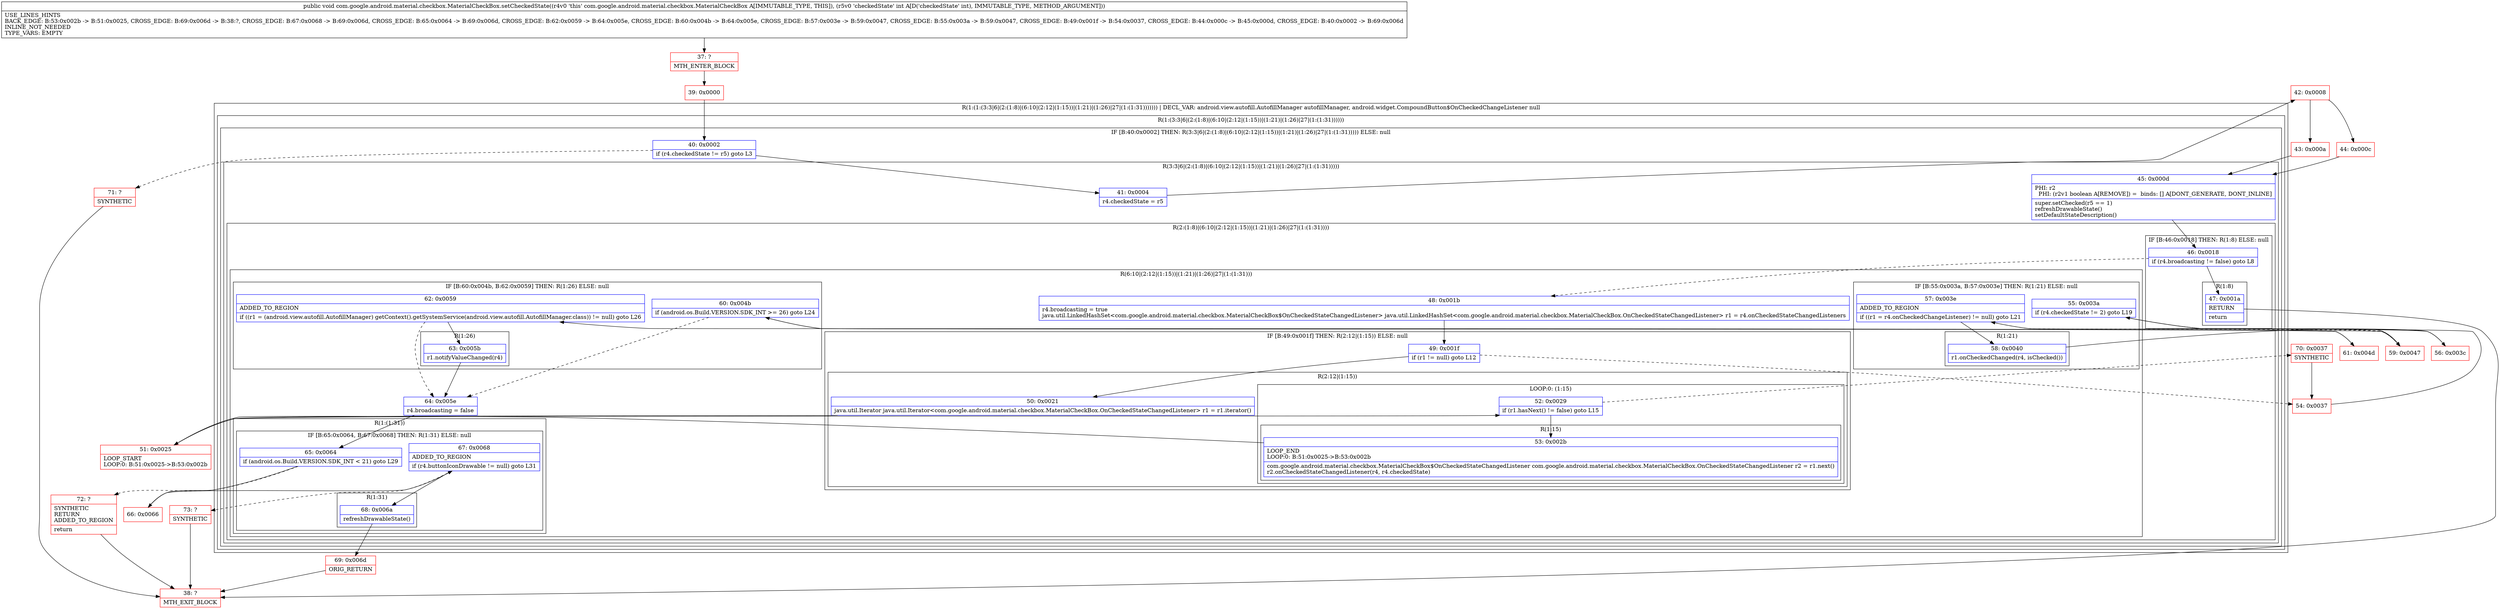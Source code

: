digraph "CFG forcom.google.android.material.checkbox.MaterialCheckBox.setCheckedState(I)V" {
subgraph cluster_Region_1273733350 {
label = "R(1:(1:(3:3|6|(2:(1:8)|(6:10|(2:12|(1:15))|(1:21)|(1:26)|27|(1:(1:31))))))) | DECL_VAR: android.view.autofill.AutofillManager autofillManager, android.widget.CompoundButton$OnCheckedChangeListener null\l";
node [shape=record,color=blue];
subgraph cluster_Region_880807066 {
label = "R(1:(3:3|6|(2:(1:8)|(6:10|(2:12|(1:15))|(1:21)|(1:26)|27|(1:(1:31))))))";
node [shape=record,color=blue];
subgraph cluster_IfRegion_2010688065 {
label = "IF [B:40:0x0002] THEN: R(3:3|6|(2:(1:8)|(6:10|(2:12|(1:15))|(1:21)|(1:26)|27|(1:(1:31))))) ELSE: null";
node [shape=record,color=blue];
Node_40 [shape=record,label="{40\:\ 0x0002|if (r4.checkedState != r5) goto L3\l}"];
subgraph cluster_Region_696560641 {
label = "R(3:3|6|(2:(1:8)|(6:10|(2:12|(1:15))|(1:21)|(1:26)|27|(1:(1:31)))))";
node [shape=record,color=blue];
Node_41 [shape=record,label="{41\:\ 0x0004|r4.checkedState = r5\l}"];
Node_45 [shape=record,label="{45\:\ 0x000d|PHI: r2 \l  PHI: (r2v1 boolean A[REMOVE]) =  binds: [] A[DONT_GENERATE, DONT_INLINE]\l|super.setChecked(r5 == 1)\lrefreshDrawableState()\lsetDefaultStateDescription()\l}"];
subgraph cluster_Region_1073665351 {
label = "R(2:(1:8)|(6:10|(2:12|(1:15))|(1:21)|(1:26)|27|(1:(1:31))))";
node [shape=record,color=blue];
subgraph cluster_IfRegion_196016894 {
label = "IF [B:46:0x0018] THEN: R(1:8) ELSE: null";
node [shape=record,color=blue];
Node_46 [shape=record,label="{46\:\ 0x0018|if (r4.broadcasting != false) goto L8\l}"];
subgraph cluster_Region_957797224 {
label = "R(1:8)";
node [shape=record,color=blue];
Node_47 [shape=record,label="{47\:\ 0x001a|RETURN\l|return\l}"];
}
}
subgraph cluster_Region_523631569 {
label = "R(6:10|(2:12|(1:15))|(1:21)|(1:26)|27|(1:(1:31)))";
node [shape=record,color=blue];
Node_48 [shape=record,label="{48\:\ 0x001b|r4.broadcasting = true\ljava.util.LinkedHashSet\<com.google.android.material.checkbox.MaterialCheckBox$OnCheckedStateChangedListener\> java.util.LinkedHashSet\<com.google.android.material.checkbox.MaterialCheckBox.OnCheckedStateChangedListener\> r1 = r4.onCheckedStateChangedListeners\l}"];
subgraph cluster_IfRegion_1218329073 {
label = "IF [B:49:0x001f] THEN: R(2:12|(1:15)) ELSE: null";
node [shape=record,color=blue];
Node_49 [shape=record,label="{49\:\ 0x001f|if (r1 != null) goto L12\l}"];
subgraph cluster_Region_1328612362 {
label = "R(2:12|(1:15))";
node [shape=record,color=blue];
Node_50 [shape=record,label="{50\:\ 0x0021|java.util.Iterator java.util.Iterator\<com.google.android.material.checkbox.MaterialCheckBox.OnCheckedStateChangedListener\> r1 = r1.iterator()\l}"];
subgraph cluster_LoopRegion_249549005 {
label = "LOOP:0: (1:15)";
node [shape=record,color=blue];
Node_52 [shape=record,label="{52\:\ 0x0029|if (r1.hasNext() != false) goto L15\l}"];
subgraph cluster_Region_1040472500 {
label = "R(1:15)";
node [shape=record,color=blue];
Node_53 [shape=record,label="{53\:\ 0x002b|LOOP_END\lLOOP:0: B:51:0x0025\-\>B:53:0x002b\l|com.google.android.material.checkbox.MaterialCheckBox$OnCheckedStateChangedListener com.google.android.material.checkbox.MaterialCheckBox.OnCheckedStateChangedListener r2 = r1.next()\lr2.onCheckedStateChangedListener(r4, r4.checkedState)\l}"];
}
}
}
}
subgraph cluster_IfRegion_905876719 {
label = "IF [B:55:0x003a, B:57:0x003e] THEN: R(1:21) ELSE: null";
node [shape=record,color=blue];
Node_55 [shape=record,label="{55\:\ 0x003a|if (r4.checkedState != 2) goto L19\l}"];
Node_57 [shape=record,label="{57\:\ 0x003e|ADDED_TO_REGION\l|if ((r1 = r4.onCheckedChangeListener) != null) goto L21\l}"];
subgraph cluster_Region_2095262714 {
label = "R(1:21)";
node [shape=record,color=blue];
Node_58 [shape=record,label="{58\:\ 0x0040|r1.onCheckedChanged(r4, isChecked())\l}"];
}
}
subgraph cluster_IfRegion_15095698 {
label = "IF [B:60:0x004b, B:62:0x0059] THEN: R(1:26) ELSE: null";
node [shape=record,color=blue];
Node_60 [shape=record,label="{60\:\ 0x004b|if (android.os.Build.VERSION.SDK_INT \>= 26) goto L24\l}"];
Node_62 [shape=record,label="{62\:\ 0x0059|ADDED_TO_REGION\l|if ((r1 = (android.view.autofill.AutofillManager) getContext().getSystemService(android.view.autofill.AutofillManager.class)) != null) goto L26\l}"];
subgraph cluster_Region_266619253 {
label = "R(1:26)";
node [shape=record,color=blue];
Node_63 [shape=record,label="{63\:\ 0x005b|r1.notifyValueChanged(r4)\l}"];
}
}
Node_64 [shape=record,label="{64\:\ 0x005e|r4.broadcasting = false\l}"];
subgraph cluster_Region_1316810122 {
label = "R(1:(1:31))";
node [shape=record,color=blue];
subgraph cluster_IfRegion_732275524 {
label = "IF [B:65:0x0064, B:67:0x0068] THEN: R(1:31) ELSE: null";
node [shape=record,color=blue];
Node_65 [shape=record,label="{65\:\ 0x0064|if (android.os.Build.VERSION.SDK_INT \< 21) goto L29\l}"];
Node_67 [shape=record,label="{67\:\ 0x0068|ADDED_TO_REGION\l|if (r4.buttonIconDrawable != null) goto L31\l}"];
subgraph cluster_Region_432880485 {
label = "R(1:31)";
node [shape=record,color=blue];
Node_68 [shape=record,label="{68\:\ 0x006a|refreshDrawableState()\l}"];
}
}
}
}
}
}
}
}
}
Node_37 [shape=record,color=red,label="{37\:\ ?|MTH_ENTER_BLOCK\l}"];
Node_39 [shape=record,color=red,label="{39\:\ 0x0000}"];
Node_42 [shape=record,color=red,label="{42\:\ 0x0008}"];
Node_43 [shape=record,color=red,label="{43\:\ 0x000a}"];
Node_38 [shape=record,color=red,label="{38\:\ ?|MTH_EXIT_BLOCK\l}"];
Node_51 [shape=record,color=red,label="{51\:\ 0x0025|LOOP_START\lLOOP:0: B:51:0x0025\-\>B:53:0x002b\l}"];
Node_70 [shape=record,color=red,label="{70\:\ 0x0037|SYNTHETIC\l}"];
Node_54 [shape=record,color=red,label="{54\:\ 0x0037}"];
Node_56 [shape=record,color=red,label="{56\:\ 0x003c}"];
Node_59 [shape=record,color=red,label="{59\:\ 0x0047}"];
Node_61 [shape=record,color=red,label="{61\:\ 0x004d}"];
Node_66 [shape=record,color=red,label="{66\:\ 0x0066}"];
Node_69 [shape=record,color=red,label="{69\:\ 0x006d|ORIG_RETURN\l}"];
Node_73 [shape=record,color=red,label="{73\:\ ?|SYNTHETIC\l}"];
Node_72 [shape=record,color=red,label="{72\:\ ?|SYNTHETIC\lRETURN\lADDED_TO_REGION\l|return\l}"];
Node_44 [shape=record,color=red,label="{44\:\ 0x000c}"];
Node_71 [shape=record,color=red,label="{71\:\ ?|SYNTHETIC\l}"];
MethodNode[shape=record,label="{public void com.google.android.material.checkbox.MaterialCheckBox.setCheckedState((r4v0 'this' com.google.android.material.checkbox.MaterialCheckBox A[IMMUTABLE_TYPE, THIS]), (r5v0 'checkedState' int A[D('checkedState' int), IMMUTABLE_TYPE, METHOD_ARGUMENT]))  | USE_LINES_HINTS\lBACK_EDGE: B:53:0x002b \-\> B:51:0x0025, CROSS_EDGE: B:69:0x006d \-\> B:38:?, CROSS_EDGE: B:67:0x0068 \-\> B:69:0x006d, CROSS_EDGE: B:65:0x0064 \-\> B:69:0x006d, CROSS_EDGE: B:62:0x0059 \-\> B:64:0x005e, CROSS_EDGE: B:60:0x004b \-\> B:64:0x005e, CROSS_EDGE: B:57:0x003e \-\> B:59:0x0047, CROSS_EDGE: B:55:0x003a \-\> B:59:0x0047, CROSS_EDGE: B:49:0x001f \-\> B:54:0x0037, CROSS_EDGE: B:44:0x000c \-\> B:45:0x000d, CROSS_EDGE: B:40:0x0002 \-\> B:69:0x006d\lINLINE_NOT_NEEDED\lTYPE_VARS: EMPTY\l}"];
MethodNode -> Node_37;Node_40 -> Node_41;
Node_40 -> Node_71[style=dashed];
Node_41 -> Node_42;
Node_45 -> Node_46;
Node_46 -> Node_47;
Node_46 -> Node_48[style=dashed];
Node_47 -> Node_38;
Node_48 -> Node_49;
Node_49 -> Node_50;
Node_49 -> Node_54[style=dashed];
Node_50 -> Node_51;
Node_52 -> Node_53;
Node_52 -> Node_70[style=dashed];
Node_53 -> Node_51;
Node_55 -> Node_56;
Node_55 -> Node_59[style=dashed];
Node_57 -> Node_58;
Node_57 -> Node_59[style=dashed];
Node_58 -> Node_59;
Node_60 -> Node_61;
Node_60 -> Node_64[style=dashed];
Node_62 -> Node_63;
Node_62 -> Node_64[style=dashed];
Node_63 -> Node_64;
Node_64 -> Node_65;
Node_65 -> Node_66;
Node_65 -> Node_72[style=dashed];
Node_67 -> Node_68;
Node_67 -> Node_73[style=dashed];
Node_68 -> Node_69;
Node_37 -> Node_39;
Node_39 -> Node_40;
Node_42 -> Node_43;
Node_42 -> Node_44;
Node_43 -> Node_45;
Node_51 -> Node_52;
Node_70 -> Node_54;
Node_54 -> Node_55;
Node_56 -> Node_57;
Node_59 -> Node_60;
Node_61 -> Node_62;
Node_66 -> Node_67;
Node_69 -> Node_38;
Node_73 -> Node_38;
Node_72 -> Node_38;
Node_44 -> Node_45;
Node_71 -> Node_38;
}

